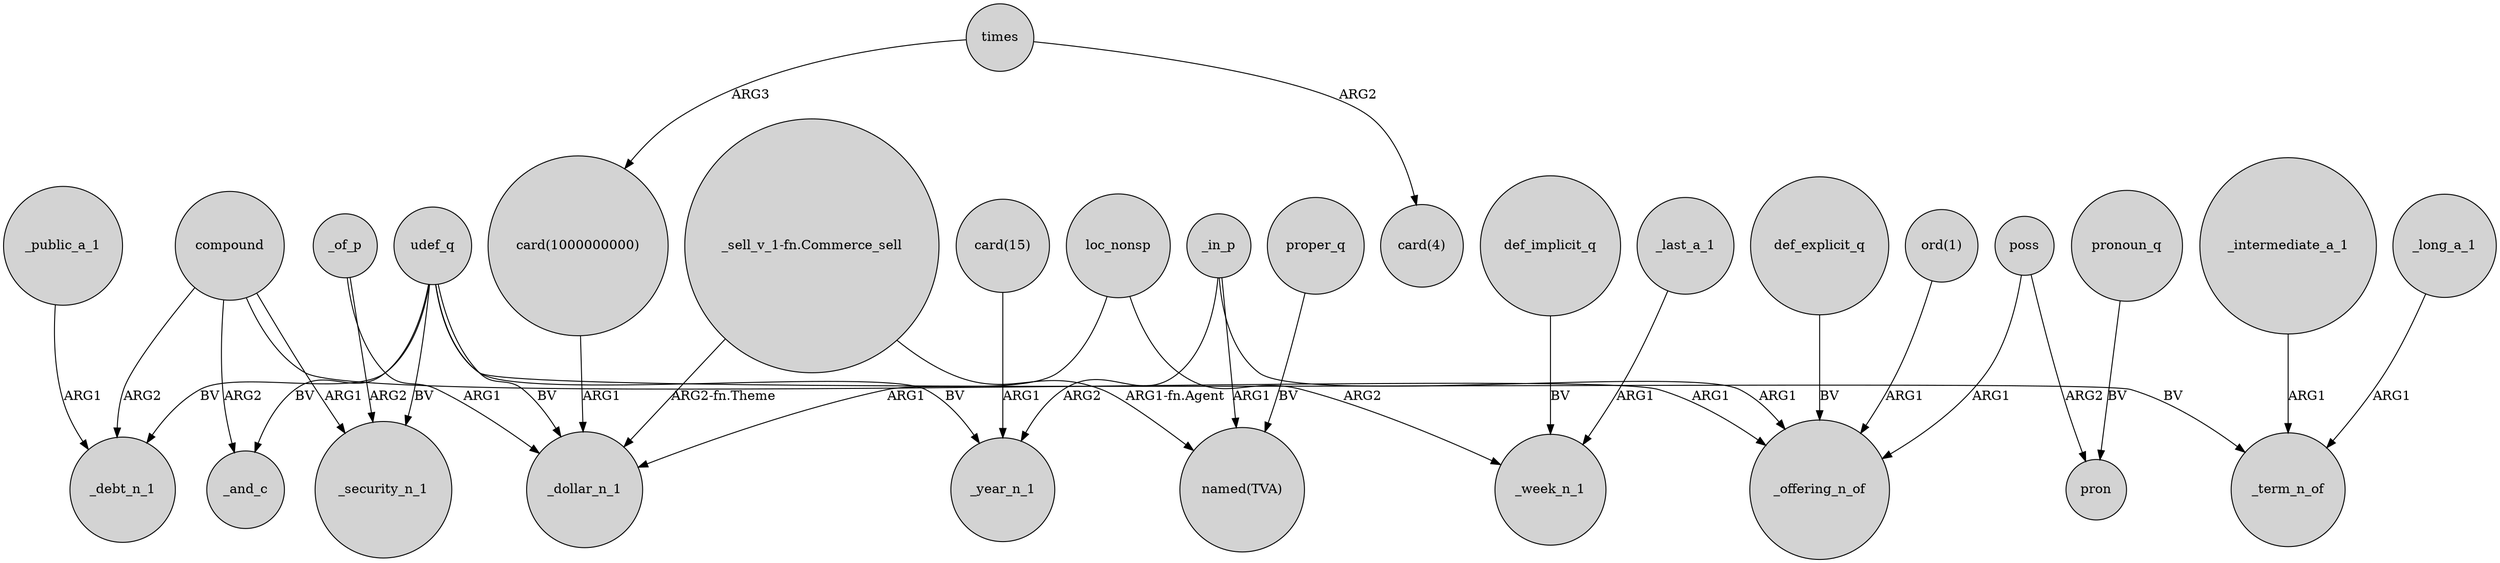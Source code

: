 digraph {
	node [shape=circle style=filled]
	_in_p -> _year_n_1 [label=ARG2]
	def_implicit_q -> _week_n_1 [label=BV]
	"_sell_v_1-fn.Commerce_sell" -> "named(TVA)" [label="ARG1-fn.Agent"]
	poss -> pron [label=ARG2]
	udef_q -> _debt_n_1 [label=BV]
	_of_p -> _dollar_n_1 [label=ARG1]
	compound -> _debt_n_1 [label=ARG2]
	"card(15)" -> _year_n_1 [label=ARG1]
	_intermediate_a_1 -> _term_n_of [label=ARG1]
	compound -> _security_n_1 [label=ARG1]
	times -> "card(1000000000)" [label=ARG3]
	_of_p -> _security_n_1 [label=ARG2]
	def_explicit_q -> _offering_n_of [label=BV]
	pronoun_q -> pron [label=BV]
	loc_nonsp -> _week_n_1 [label=ARG2]
	compound -> _and_c [label=ARG2]
	times -> "card(4)" [label=ARG2]
	"ord(1)" -> _offering_n_of [label=ARG1]
	"_sell_v_1-fn.Commerce_sell" -> _dollar_n_1 [label="ARG2-fn.Theme"]
	udef_q -> _term_n_of [label=BV]
	_in_p -> "named(TVA)" [label=ARG1]
	_last_a_1 -> _week_n_1 [label=ARG1]
	proper_q -> "named(TVA)" [label=BV]
	udef_q -> _year_n_1 [label=BV]
	poss -> _offering_n_of [label=ARG1]
	_in_p -> _offering_n_of [label=ARG1]
	_public_a_1 -> _debt_n_1 [label=ARG1]
	"card(1000000000)" -> _dollar_n_1 [label=ARG1]
	loc_nonsp -> _dollar_n_1 [label=ARG1]
	udef_q -> _and_c [label=BV]
	compound -> _offering_n_of [label=ARG1]
	_long_a_1 -> _term_n_of [label=ARG1]
	udef_q -> _dollar_n_1 [label=BV]
	udef_q -> _security_n_1 [label=BV]
}
